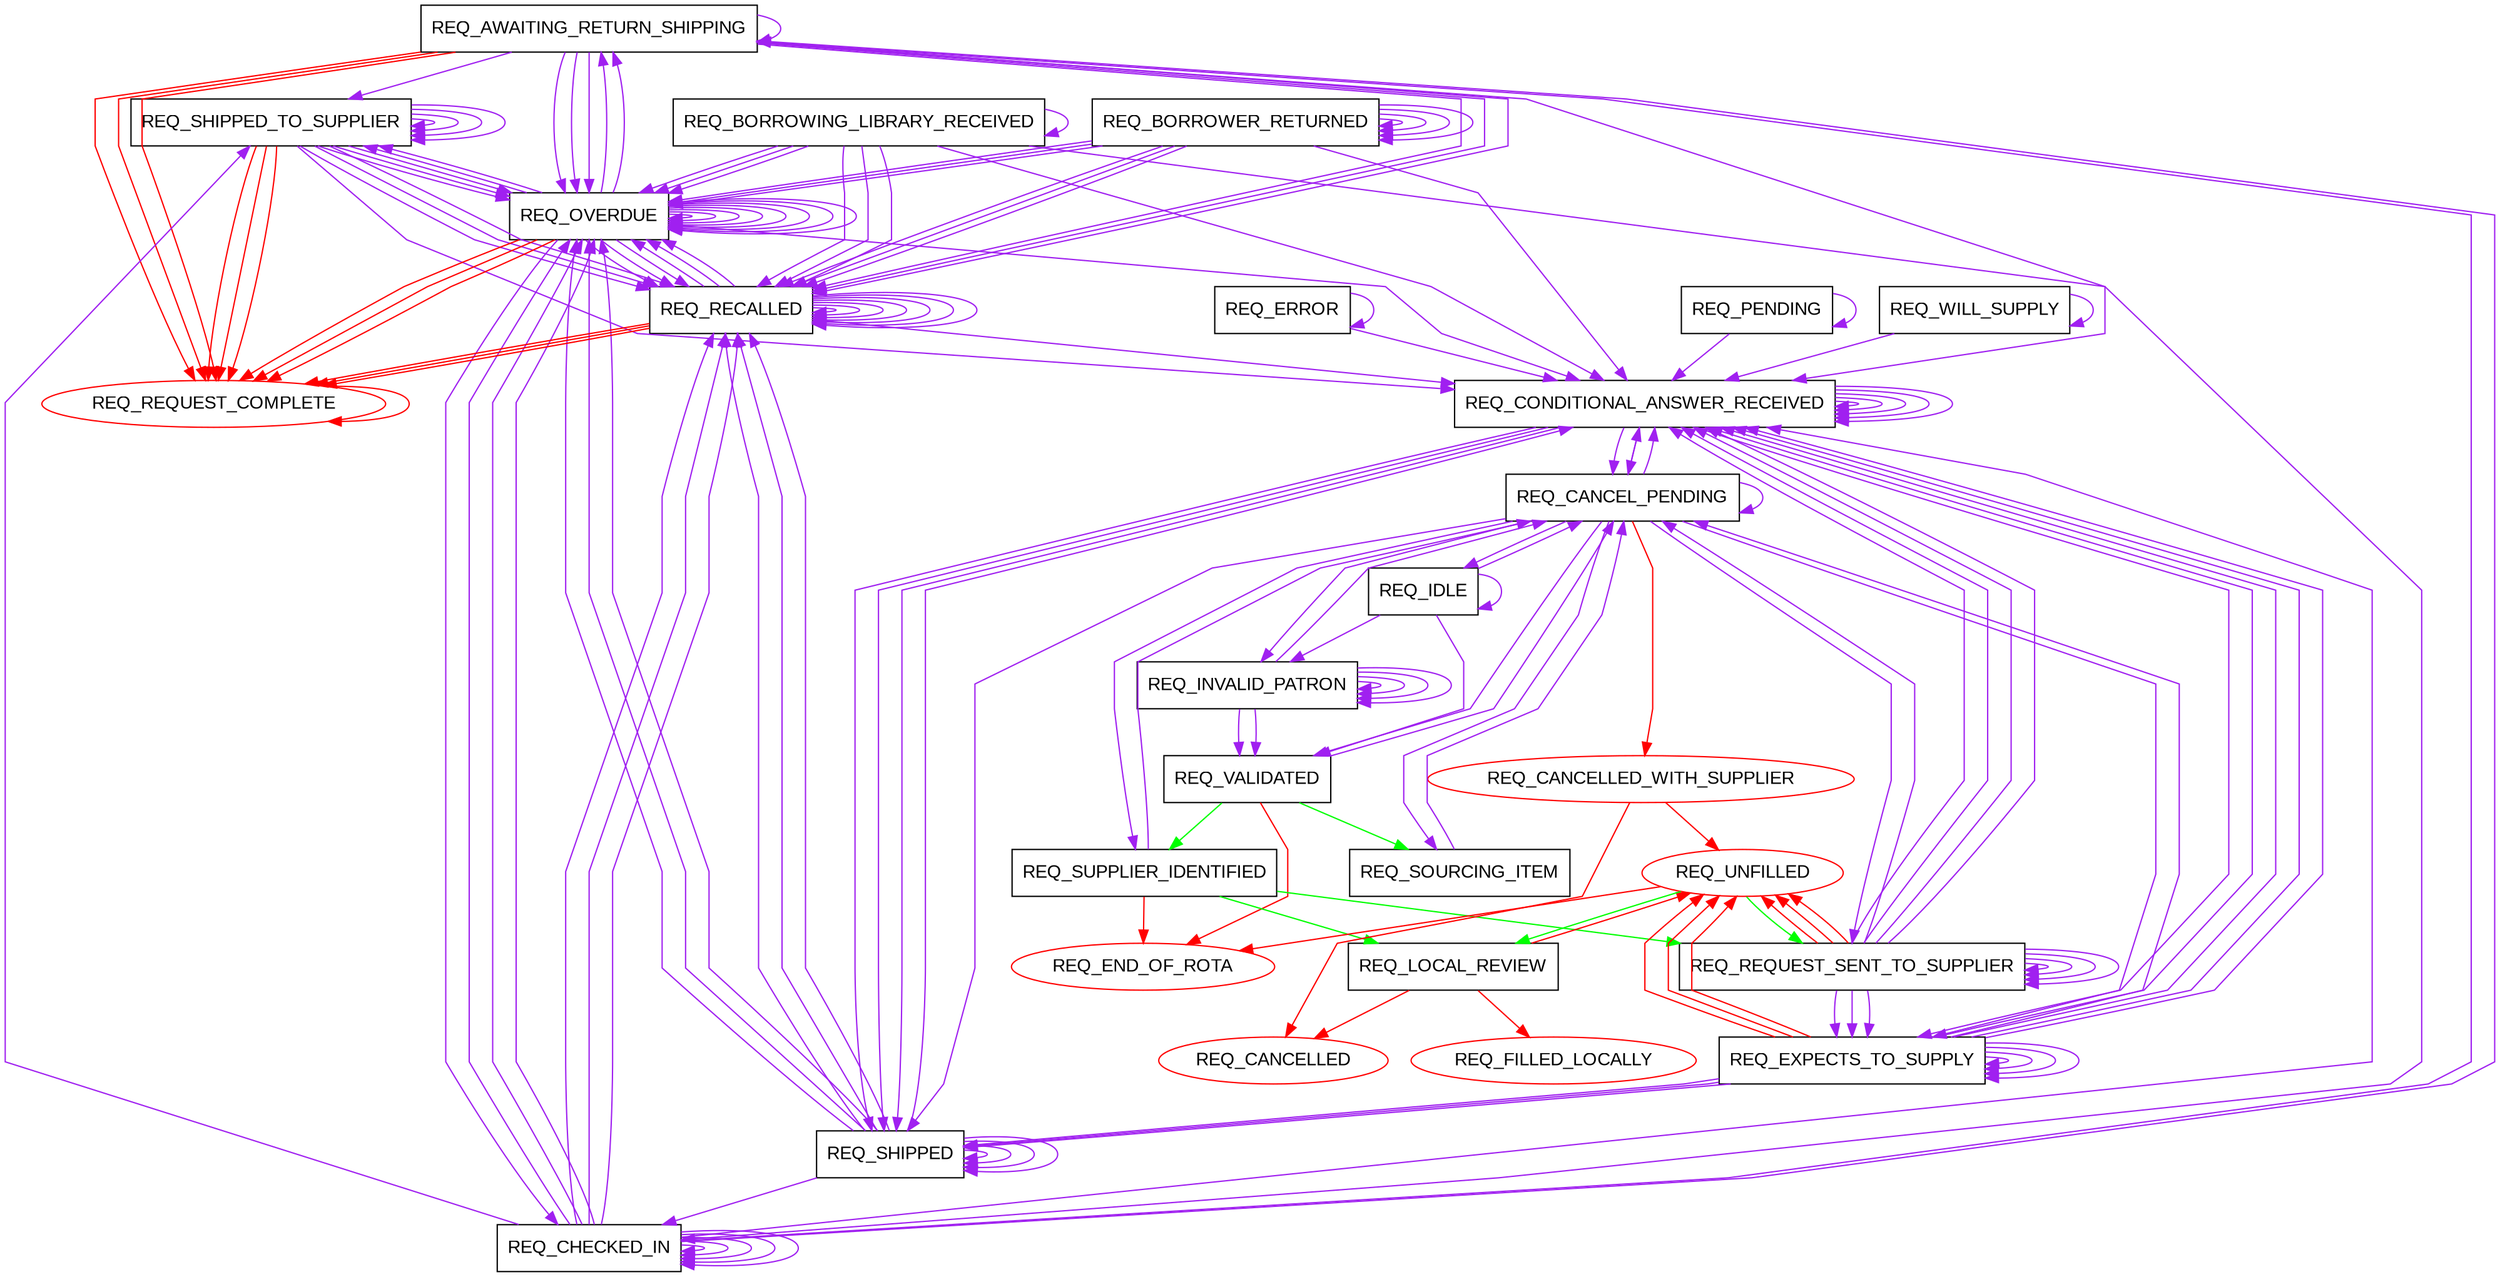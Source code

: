 digraph "State Transitions" {
graph ["rankdir"="TB","splines"="polyline"]
node ["fontname"="arial"]
edge ["class"="link-class"]
"REQ_AWAITING_RETURN_SHIPPING" ["shape"="box","color"="black"]
"REQ_SHIPPED_TO_SUPPLIER" ["shape"="box","color"="black"]
"REQ_OVERDUE" ["shape"="box","color"="black"]
"REQ_CANCEL_PENDING" ["shape"="box","color"="black"]
"REQ_CONDITIONAL_ANSWER_RECEIVED" ["shape"="box","color"="black"]
"REQ_REQUEST_SENT_TO_SUPPLIER" ["shape"="box","color"="black"]
"REQ_IDLE" ["shape"="box","color"="black"]
"REQ_INVALID_PATRON" ["shape"="box","color"="black"]
"REQ_VALIDATED" ["shape"="box","color"="black"]
"REQ_SOURCING_ITEM" ["shape"="box","color"="black"]
"REQ_SUPPLIER_IDENTIFIED" ["shape"="box","color"="black"]
"REQ_EXPECTS_TO_SUPPLY" ["shape"="box","color"="black"]
"REQ_SHIPPED" ["shape"="box","color"="black"]
"REQ_CANCELLED_WITH_SUPPLIER" ["shape"="oval","color"="red"]
"REQ_LOCAL_REVIEW" ["shape"="box","color"="black"]
"REQ_FILLED_LOCALLY" ["shape"="oval","color"="red"]
"REQ_BORROWING_LIBRARY_RECEIVED" ["shape"="box","color"="black"]
"REQ_CHECKED_IN" ["shape"="box","color"="black"]
"REQ_UNFILLED" ["shape"="oval","color"="red"]
"REQ_RECALLED" ["shape"="box","color"="black"]
"REQ_REQUEST_COMPLETE" ["shape"="oval","color"="red"]
"REQ_BORROWER_RETURNED" ["shape"="box","color"="black"]
"REQ_PENDING" ["shape"="box","color"="black"]
"REQ_WILL_SUPPLY" ["shape"="box","color"="black"]
"REQ_ERROR" ["shape"="box","color"="black"]
"REQ_CANCELLED" ["shape"="oval","color"="red"]
"REQ_END_OF_ROTA" ["shape"="oval","color"="red"]
"REQ_AWAITING_RETURN_SHIPPING" -> "REQ_REQUEST_COMPLETE" ["color"="red","decorate"="true","weight"="5","label"="","tooltip"="ISO18626StatusRequestResponse-LoanCompleted"]
"REQ_AWAITING_RETURN_SHIPPING" -> "REQ_RECALLED" ["color"="purple","decorate"="true","weight"="5","label"="","tooltip"="ISO18626StatusRequestResponse-Recalled"]
"REQ_AWAITING_RETURN_SHIPPING" -> "REQ_OVERDUE" ["color"="purple","decorate"="true","weight"="5","label"="","tooltip"="ISO18626StatusRequestResponse-Overdue"]
"REQ_AWAITING_RETURN_SHIPPING" -> "REQ_CONDITIONAL_ANSWER_RECEIVED" ["color"="purple","decorate"="true","weight"="5","label"="","tooltip"="ISO18626Notification-Conditional"]
"REQ_AWAITING_RETURN_SHIPPING" -> "REQ_AWAITING_RETURN_SHIPPING" ["color"="purple","decorate"="true","weight"="5","label"="","tooltip"="ISO18626Notification"]
"REQ_AWAITING_RETURN_SHIPPING" -> "REQ_REQUEST_COMPLETE" ["color"="red","decorate"="true","weight"="5","label"="","tooltip"="ISO18626RequestResponse-LoanCompleted"]
"REQ_AWAITING_RETURN_SHIPPING" -> "REQ_RECALLED" ["color"="purple","decorate"="true","weight"="5","label"="","tooltip"="ISO18626RequestResponse-Recalled"]
"REQ_AWAITING_RETURN_SHIPPING" -> "REQ_OVERDUE" ["color"="purple","decorate"="true","weight"="5","label"="","tooltip"="ISO18626RequestResponse-Overdue"]
"REQ_AWAITING_RETURN_SHIPPING" -> "REQ_REQUEST_COMPLETE" ["color"="red","decorate"="true","weight"="5","label"="","tooltip"="ISO18626StatusChange-LoanCompleted"]
"REQ_AWAITING_RETURN_SHIPPING" -> "REQ_RECALLED" ["color"="purple","decorate"="true","weight"="5","label"="","tooltip"="ISO18626StatusChange-Recalled"]
"REQ_AWAITING_RETURN_SHIPPING" -> "REQ_OVERDUE" ["color"="purple","decorate"="true","weight"="5","label"="","tooltip"="ISO18626StatusChange-Overdue"]
"REQ_AWAITING_RETURN_SHIPPING" -> "REQ_SHIPPED_TO_SUPPLIER" ["color"="purple","decorate"="true","weight"="5","label"="","tooltip"="shippedReturn"]
"REQ_SHIPPED_TO_SUPPLIER" -> "REQ_REQUEST_COMPLETE" ["color"="red","decorate"="true","weight"="5","label"="","tooltip"="ISO18626StatusRequestResponse-LoanCompleted"]
"REQ_SHIPPED_TO_SUPPLIER" -> "REQ_RECALLED" ["color"="purple","decorate"="true","weight"="5","label"="","tooltip"="ISO18626StatusRequestResponse-Recalled"]
"REQ_SHIPPED_TO_SUPPLIER" -> "REQ_OVERDUE" ["color"="purple","decorate"="true","weight"="5","label"="","tooltip"="ISO18626StatusRequestResponse-Overdue"]
"REQ_SHIPPED_TO_SUPPLIER" -> "REQ_SHIPPED_TO_SUPPLIER" ["color"="purple","decorate"="true","weight"="5","label"="","tooltip"="ISO18626StatusRequestResponse"]
"REQ_SHIPPED_TO_SUPPLIER" -> "REQ_CONDITIONAL_ANSWER_RECEIVED" ["color"="purple","decorate"="true","weight"="5","label"="","tooltip"="ISO18626Notification-Conditional"]
"REQ_SHIPPED_TO_SUPPLIER" -> "REQ_SHIPPED_TO_SUPPLIER" ["color"="purple","decorate"="true","weight"="5","label"="","tooltip"="ISO18626Notification"]
"REQ_SHIPPED_TO_SUPPLIER" -> "REQ_REQUEST_COMPLETE" ["color"="red","decorate"="true","weight"="5","label"="","tooltip"="ISO18626RequestResponse-LoanCompleted"]
"REQ_SHIPPED_TO_SUPPLIER" -> "REQ_RECALLED" ["color"="purple","decorate"="true","weight"="5","label"="","tooltip"="ISO18626RequestResponse-Recalled"]
"REQ_SHIPPED_TO_SUPPLIER" -> "REQ_OVERDUE" ["color"="purple","decorate"="true","weight"="5","label"="","tooltip"="ISO18626RequestResponse-Overdue"]
"REQ_SHIPPED_TO_SUPPLIER" -> "REQ_SHIPPED_TO_SUPPLIER" ["color"="purple","decorate"="true","weight"="5","label"="","tooltip"="ISO18626RequestResponse"]
"REQ_SHIPPED_TO_SUPPLIER" -> "REQ_REQUEST_COMPLETE" ["color"="red","decorate"="true","weight"="5","label"="","tooltip"="ISO18626StatusChange-LoanCompleted"]
"REQ_SHIPPED_TO_SUPPLIER" -> "REQ_RECALLED" ["color"="purple","decorate"="true","weight"="5","label"="","tooltip"="ISO18626StatusChange-Recalled"]
"REQ_SHIPPED_TO_SUPPLIER" -> "REQ_OVERDUE" ["color"="purple","decorate"="true","weight"="5","label"="","tooltip"="ISO18626StatusChange-Overdue"]
"REQ_SHIPPED_TO_SUPPLIER" -> "REQ_SHIPPED_TO_SUPPLIER" ["color"="purple","decorate"="true","weight"="5","label"="","tooltip"="ISO18626StatusChange"]
"REQ_OVERDUE" -> "REQ_REQUEST_COMPLETE" ["color"="red","decorate"="true","weight"="5","label"="","tooltip"="ISO18626StatusRequestResponse-LoanCompleted"]
"REQ_OVERDUE" -> "REQ_RECALLED" ["color"="purple","decorate"="true","weight"="5","label"="","tooltip"="ISO18626StatusRequestResponse-Recalled"]
"REQ_OVERDUE" -> "REQ_OVERDUE" ["color"="purple","decorate"="true","weight"="5","label"="","tooltip"="ISO18626StatusRequestResponse-Overdue"]
"REQ_OVERDUE" -> "REQ_OVERDUE" ["color"="purple","decorate"="true","weight"="5","label"="","tooltip"="ISO18626StatusRequestResponse"]
"REQ_OVERDUE" -> "REQ_CONDITIONAL_ANSWER_RECEIVED" ["color"="purple","decorate"="true","weight"="5","label"="","tooltip"="ISO18626Notification-Conditional"]
"REQ_OVERDUE" -> "REQ_OVERDUE" ["color"="purple","decorate"="true","weight"="5","label"="","tooltip"="ISO18626Notification"]
"REQ_OVERDUE" -> "REQ_AWAITING_RETURN_SHIPPING" ["color"="purple","decorate"="true","weight"="5","label"="","tooltip"="patronReturnedItem"]
"REQ_OVERDUE" -> "REQ_AWAITING_RETURN_SHIPPING" ["color"="purple","decorate"="true","weight"="5","label"="","tooltip"="patronReturnedItemAndShippedReturn-shipItem"]
"REQ_OVERDUE" -> "REQ_SHIPPED_TO_SUPPLIER" ["color"="purple","decorate"="true","weight"="5","label"="","tooltip"="patronReturnedItemAndShippedReturn"]
"REQ_OVERDUE" -> "REQ_OVERDUE" ["color"="purple","decorate"="true","weight"="5","label"="","tooltip"="patronReturnedItemAndShippedReturn"]
"REQ_OVERDUE" -> "REQ_REQUEST_COMPLETE" ["color"="red","decorate"="true","weight"="5","label"="","tooltip"="ISO18626RequestResponse-LoanCompleted"]
"REQ_OVERDUE" -> "REQ_RECALLED" ["color"="purple","decorate"="true","weight"="5","label"="","tooltip"="ISO18626RequestResponse-Recalled"]
"REQ_OVERDUE" -> "REQ_OVERDUE" ["color"="purple","decorate"="true","weight"="5","label"="","tooltip"="ISO18626RequestResponse-Overdue"]
"REQ_OVERDUE" -> "REQ_OVERDUE" ["color"="purple","decorate"="true","weight"="5","label"="","tooltip"="ISO18626RequestResponse"]
"REQ_OVERDUE" -> "REQ_REQUEST_COMPLETE" ["color"="red","decorate"="true","weight"="5","label"="","tooltip"="ISO18626StatusChange-LoanCompleted"]
"REQ_OVERDUE" -> "REQ_RECALLED" ["color"="purple","decorate"="true","weight"="5","label"="","tooltip"="ISO18626StatusChange-Recalled"]
"REQ_OVERDUE" -> "REQ_OVERDUE" ["color"="purple","decorate"="true","weight"="5","label"="","tooltip"="ISO18626StatusChange-Overdue"]
"REQ_OVERDUE" -> "REQ_OVERDUE" ["color"="purple","decorate"="true","weight"="5","label"="","tooltip"="ISO18626StatusChange"]
"REQ_OVERDUE" -> "REQ_CHECKED_IN" ["color"="purple","decorate"="true","weight"="5","label"="","tooltip"="requesterReceived"]
"REQ_OVERDUE" -> "REQ_SHIPPED_TO_SUPPLIER" ["color"="purple","decorate"="true","weight"="5","label"="","tooltip"="shippedReturn"]
"REQ_CANCEL_PENDING" -> "REQ_CONDITIONAL_ANSWER_RECEIVED" ["color"="purple","decorate"="true","weight"="5","label"="","tooltip"="ISO18626Notification-Conditional"]
"REQ_CANCEL_PENDING" -> "REQ_CANCEL_PENDING" ["color"="purple","decorate"="true","weight"="5","label"="","tooltip"="ISO18626Notification"]
"REQ_CANCEL_PENDING" -> "REQ_CANCELLED_WITH_SUPPLIER" ["color"="red","decorate"="true","weight"="5","label"="","tooltip"="ISO18626CancelResponse-Cancelled"]
"REQ_CANCEL_PENDING" -> "REQ_SHIPPED" ["color"="purple","decorate"="true","weight"="5","label"="","tooltip"="ISO18626CancelResponse-Loaned"]
"REQ_CANCEL_PENDING" -> "REQ_EXPECTS_TO_SUPPLY" ["color"="purple","decorate"="true","weight"="5","label"="","tooltip"="ISO18626CancelResponse-no-saved"]
"REQ_CANCEL_PENDING" -> "REQ_SUPPLIER_IDENTIFIED" ["color"="purple","decorate"="true","weight"="5","label"="","tooltip"="ISO18626CancelResponse-no-saved"]
"REQ_CANCEL_PENDING" -> "REQ_SOURCING_ITEM" ["color"="purple","decorate"="true","weight"="5","label"="","tooltip"="ISO18626CancelResponse-no-saved"]
"REQ_CANCEL_PENDING" -> "REQ_VALIDATED" ["color"="purple","decorate"="true","weight"="5","label"="","tooltip"="ISO18626CancelResponse-no-saved"]
"REQ_CANCEL_PENDING" -> "REQ_INVALID_PATRON" ["color"="purple","decorate"="true","weight"="5","label"="","tooltip"="ISO18626CancelResponse-no-saved"]
"REQ_CANCEL_PENDING" -> "REQ_IDLE" ["color"="purple","decorate"="true","weight"="5","label"="","tooltip"="ISO18626CancelResponse-no-saved"]
"REQ_CANCEL_PENDING" -> "REQ_REQUEST_SENT_TO_SUPPLIER" ["color"="purple","decorate"="true","weight"="5","label"="","tooltip"="ISO18626CancelResponse-no-saved"]
"REQ_CANCEL_PENDING" -> "REQ_CONDITIONAL_ANSWER_RECEIVED" ["color"="purple","decorate"="true","weight"="5","label"="","tooltip"="ISO18626CancelResponse-no-saved"]
"REQ_CONDITIONAL_ANSWER_RECEIVED" -> "REQ_SHIPPED" ["color"="purple","decorate"="true","weight"="5","label"="","tooltip"="ISO18626StatusRequestResponse-Loaned"]
"REQ_CONDITIONAL_ANSWER_RECEIVED" -> "REQ_CONDITIONAL_ANSWER_RECEIVED" ["color"="purple","decorate"="true","weight"="5","label"="","tooltip"="ISO18626StatusRequestResponse"]
"REQ_CONDITIONAL_ANSWER_RECEIVED" -> "REQ_CONDITIONAL_ANSWER_RECEIVED" ["color"="purple","decorate"="true","weight"="5","label"="","tooltip"="ISO18626Notification-Conditional"]
"REQ_CONDITIONAL_ANSWER_RECEIVED" -> "REQ_CONDITIONAL_ANSWER_RECEIVED" ["color"="purple","decorate"="true","weight"="5","label"="","tooltip"="ISO18626Notification"]
"REQ_CONDITIONAL_ANSWER_RECEIVED" -> "REQ_CANCEL_PENDING" ["color"="purple","decorate"="true","weight"="5","label"="","tooltip"="requesterRejectConditions"]
"REQ_CONDITIONAL_ANSWER_RECEIVED" -> "REQ_EXPECTS_TO_SUPPLY" ["color"="purple","decorate"="true","weight"="5","label"="","tooltip"="requesterAgreeConditions"]
"REQ_CONDITIONAL_ANSWER_RECEIVED" -> "REQ_SHIPPED" ["color"="purple","decorate"="true","weight"="5","label"="","tooltip"="ISO18626RequestResponse-Loaned"]
"REQ_CONDITIONAL_ANSWER_RECEIVED" -> "REQ_CONDITIONAL_ANSWER_RECEIVED" ["color"="purple","decorate"="true","weight"="5","label"="","tooltip"="ISO18626RequestResponse"]
"REQ_CONDITIONAL_ANSWER_RECEIVED" -> "REQ_SHIPPED" ["color"="purple","decorate"="true","weight"="5","label"="","tooltip"="ISO18626StatusChange-Loaned"]
"REQ_CONDITIONAL_ANSWER_RECEIVED" -> "REQ_CONDITIONAL_ANSWER_RECEIVED" ["color"="purple","decorate"="true","weight"="5","label"="","tooltip"="ISO18626StatusChange"]
"REQ_CONDITIONAL_ANSWER_RECEIVED" -> "REQ_CANCEL_PENDING" ["color"="purple","decorate"="true","weight"="5","label"="","tooltip"="requesterCancel"]
"REQ_REQUEST_SENT_TO_SUPPLIER" -> "REQ_UNFILLED" ["color"="red","decorate"="true","weight"="5","label"="","tooltip"="ISO18626StatusRequestResponse-Unfilled"]
"REQ_REQUEST_SENT_TO_SUPPLIER" -> "REQ_CONDITIONAL_ANSWER_RECEIVED" ["color"="purple","decorate"="true","weight"="5","label"="","tooltip"="ISO18626StatusRequestResponse-Conditional"]
"REQ_REQUEST_SENT_TO_SUPPLIER" -> "REQ_EXPECTS_TO_SUPPLY" ["color"="purple","decorate"="true","weight"="5","label"="","tooltip"="ISO18626StatusRequestResponse-ExpectToSupply"]
"REQ_REQUEST_SENT_TO_SUPPLIER" -> "REQ_REQUEST_SENT_TO_SUPPLIER" ["color"="purple","decorate"="true","weight"="5","label"="","tooltip"="ISO18626StatusRequestResponse"]
"REQ_REQUEST_SENT_TO_SUPPLIER" -> "REQ_CONDITIONAL_ANSWER_RECEIVED" ["color"="purple","decorate"="true","weight"="5","label"="","tooltip"="ISO18626Notification-Conditional"]
"REQ_REQUEST_SENT_TO_SUPPLIER" -> "REQ_REQUEST_SENT_TO_SUPPLIER" ["color"="purple","decorate"="true","weight"="5","label"="","tooltip"="ISO18626Notification"]
"REQ_REQUEST_SENT_TO_SUPPLIER" -> "REQ_UNFILLED" ["color"="red","decorate"="true","weight"="5","label"="","tooltip"="ISO18626RequestResponse-Unfilled"]
"REQ_REQUEST_SENT_TO_SUPPLIER" -> "REQ_CONDITIONAL_ANSWER_RECEIVED" ["color"="purple","decorate"="true","weight"="5","label"="","tooltip"="ISO18626RequestResponse-Conditional"]
"REQ_REQUEST_SENT_TO_SUPPLIER" -> "REQ_EXPECTS_TO_SUPPLY" ["color"="purple","decorate"="true","weight"="5","label"="","tooltip"="ISO18626RequestResponse-ExpectToSupply"]
"REQ_REQUEST_SENT_TO_SUPPLIER" -> "REQ_REQUEST_SENT_TO_SUPPLIER" ["color"="purple","decorate"="true","weight"="5","label"="","tooltip"="ISO18626RequestResponse"]
"REQ_REQUEST_SENT_TO_SUPPLIER" -> "REQ_UNFILLED" ["color"="red","decorate"="true","weight"="5","label"="","tooltip"="ISO18626StatusChange-Unfilled"]
"REQ_REQUEST_SENT_TO_SUPPLIER" -> "REQ_CONDITIONAL_ANSWER_RECEIVED" ["color"="purple","decorate"="true","weight"="5","label"="","tooltip"="ISO18626StatusChange-Conditional"]
"REQ_REQUEST_SENT_TO_SUPPLIER" -> "REQ_EXPECTS_TO_SUPPLY" ["color"="purple","decorate"="true","weight"="5","label"="","tooltip"="ISO18626StatusChange-ExpectToSupply"]
"REQ_REQUEST_SENT_TO_SUPPLIER" -> "REQ_REQUEST_SENT_TO_SUPPLIER" ["color"="purple","decorate"="true","weight"="5","label"="","tooltip"="ISO18626StatusChange"]
"REQ_REQUEST_SENT_TO_SUPPLIER" -> "REQ_CANCEL_PENDING" ["color"="purple","decorate"="true","weight"="5","label"="","tooltip"="requesterCancel"]
"REQ_IDLE" -> "REQ_CANCEL_PENDING" ["color"="purple","decorate"="true","weight"="5","label"="","tooltip"="requesterCancel"]
"REQ_IDLE" -> "REQ_IDLE" ["color"="purple","decorate"="true","weight"="5","label"="","tooltip"="borrowerCheck-hostLMSCallFailed"]
"REQ_IDLE" -> "REQ_VALIDATED" ["color"="purple","decorate"="true","weight"="5","label"="","tooltip"="borrowerCheck"]
"REQ_IDLE" -> "REQ_INVALID_PATRON" ["color"="purple","decorate"="true","weight"="5","label"="","tooltip"="borrowerCheck-invalidPatron"]
"REQ_INVALID_PATRON" -> "REQ_CANCEL_PENDING" ["color"="purple","decorate"="true","weight"="5","label"="","tooltip"="requesterCancel"]
"REQ_INVALID_PATRON" -> "REQ_INVALID_PATRON" ["color"="purple","decorate"="true","weight"="5","label"="","tooltip"="borrowerCheckOverride-hostLMSCallFailed"]
"REQ_INVALID_PATRON" -> "REQ_VALIDATED" ["color"="purple","decorate"="true","weight"="5","label"="","tooltip"="borrowerCheckOverride"]
"REQ_INVALID_PATRON" -> "REQ_INVALID_PATRON" ["color"="purple","decorate"="true","weight"="5","label"="","tooltip"="borrowerCheckOverride-invalidPatron"]
"REQ_INVALID_PATRON" -> "REQ_INVALID_PATRON" ["color"="purple","decorate"="true","weight"="5","label"="","tooltip"="borrowerCheck-hostLMSCallFailed"]
"REQ_INVALID_PATRON" -> "REQ_VALIDATED" ["color"="purple","decorate"="true","weight"="5","label"="","tooltip"="borrowerCheck"]
"REQ_INVALID_PATRON" -> "REQ_INVALID_PATRON" ["color"="purple","decorate"="true","weight"="5","label"="","tooltip"="borrowerCheck-invalidPatron"]
"REQ_VALIDATED" -> "REQ_SOURCING_ITEM" ["color"="green","decorate"="true","weight"="5","label"="","tooltip"="STATUS_REQ_VALIDATED_ind-sourcing"]
"REQ_VALIDATED" -> "REQ_SUPPLIER_IDENTIFIED" ["color"="green","decorate"="true","weight"="5","label"="","tooltip"="STATUS_REQ_VALIDATED_ind"]
"REQ_VALIDATED" -> "REQ_END_OF_ROTA" ["color"="red","decorate"="true","weight"="5","label"="","tooltip"="STATUS_REQ_VALIDATED_ind-endOfRota"]
"REQ_VALIDATED" -> "REQ_CANCEL_PENDING" ["color"="purple","decorate"="true","weight"="5","label"="","tooltip"="requesterCancel"]
"REQ_SOURCING_ITEM" -> "REQ_CANCEL_PENDING" ["color"="purple","decorate"="true","weight"="5","label"="","tooltip"="requesterCancel"]
"REQ_SUPPLIER_IDENTIFIED" -> "REQ_LOCAL_REVIEW" ["color"="green","decorate"="true","weight"="5","label"="","tooltip"="STATUS_REQ_SUPPLIER_IDENTIFIED_ind-localReview"]
"REQ_SUPPLIER_IDENTIFIED" -> "REQ_REQUEST_SENT_TO_SUPPLIER" ["color"="green","decorate"="true","weight"="5","label"="","tooltip"="STATUS_REQ_SUPPLIER_IDENTIFIED_ind"]
"REQ_SUPPLIER_IDENTIFIED" -> "REQ_END_OF_ROTA" ["color"="red","decorate"="true","weight"="5","label"="","tooltip"="STATUS_REQ_SUPPLIER_IDENTIFIED_ind-endOfRota"]
"REQ_SUPPLIER_IDENTIFIED" -> "REQ_CANCEL_PENDING" ["color"="purple","decorate"="true","weight"="5","label"="","tooltip"="requesterCancel"]
"REQ_EXPECTS_TO_SUPPLY" -> "REQ_UNFILLED" ["color"="red","decorate"="true","weight"="5","label"="","tooltip"="ISO18626StatusRequestResponse-Unfilled"]
"REQ_EXPECTS_TO_SUPPLY" -> "REQ_SHIPPED" ["color"="purple","decorate"="true","weight"="5","label"="","tooltip"="ISO18626StatusRequestResponse-Loaned"]
"REQ_EXPECTS_TO_SUPPLY" -> "REQ_CONDITIONAL_ANSWER_RECEIVED" ["color"="purple","decorate"="true","weight"="5","label"="","tooltip"="ISO18626StatusRequestResponse-Conditional"]
"REQ_EXPECTS_TO_SUPPLY" -> "REQ_EXPECTS_TO_SUPPLY" ["color"="purple","decorate"="true","weight"="5","label"="","tooltip"="ISO18626StatusRequestResponse"]
"REQ_EXPECTS_TO_SUPPLY" -> "REQ_CONDITIONAL_ANSWER_RECEIVED" ["color"="purple","decorate"="true","weight"="5","label"="","tooltip"="ISO18626Notification-Conditional"]
"REQ_EXPECTS_TO_SUPPLY" -> "REQ_EXPECTS_TO_SUPPLY" ["color"="purple","decorate"="true","weight"="5","label"="","tooltip"="ISO18626Notification"]
"REQ_EXPECTS_TO_SUPPLY" -> "REQ_UNFILLED" ["color"="red","decorate"="true","weight"="5","label"="","tooltip"="ISO18626RequestResponse-Unfilled"]
"REQ_EXPECTS_TO_SUPPLY" -> "REQ_SHIPPED" ["color"="purple","decorate"="true","weight"="5","label"="","tooltip"="ISO18626RequestResponse-Loaned"]
"REQ_EXPECTS_TO_SUPPLY" -> "REQ_CONDITIONAL_ANSWER_RECEIVED" ["color"="purple","decorate"="true","weight"="5","label"="","tooltip"="ISO18626RequestResponse-Conditional"]
"REQ_EXPECTS_TO_SUPPLY" -> "REQ_EXPECTS_TO_SUPPLY" ["color"="purple","decorate"="true","weight"="5","label"="","tooltip"="ISO18626RequestResponse"]
"REQ_EXPECTS_TO_SUPPLY" -> "REQ_UNFILLED" ["color"="red","decorate"="true","weight"="5","label"="","tooltip"="ISO18626StatusChange-Unfilled"]
"REQ_EXPECTS_TO_SUPPLY" -> "REQ_SHIPPED" ["color"="purple","decorate"="true","weight"="5","label"="","tooltip"="ISO18626StatusChange-Loaned"]
"REQ_EXPECTS_TO_SUPPLY" -> "REQ_CONDITIONAL_ANSWER_RECEIVED" ["color"="purple","decorate"="true","weight"="5","label"="","tooltip"="ISO18626StatusChange-Conditional"]
"REQ_EXPECTS_TO_SUPPLY" -> "REQ_EXPECTS_TO_SUPPLY" ["color"="purple","decorate"="true","weight"="5","label"="","tooltip"="ISO18626StatusChange"]
"REQ_EXPECTS_TO_SUPPLY" -> "REQ_CANCEL_PENDING" ["color"="purple","decorate"="true","weight"="5","label"="","tooltip"="requesterCancel"]
"REQ_SHIPPED" -> "REQ_RECALLED" ["color"="purple","decorate"="true","weight"="5","label"="","tooltip"="ISO18626StatusRequestResponse-Recalled"]
"REQ_SHIPPED" -> "REQ_OVERDUE" ["color"="purple","decorate"="true","weight"="5","label"="","tooltip"="ISO18626StatusRequestResponse-Overdue"]
"REQ_SHIPPED" -> "REQ_SHIPPED" ["color"="purple","decorate"="true","weight"="5","label"="","tooltip"="ISO18626StatusRequestResponse"]
"REQ_SHIPPED" -> "REQ_CONDITIONAL_ANSWER_RECEIVED" ["color"="purple","decorate"="true","weight"="5","label"="","tooltip"="ISO18626Notification-Conditional"]
"REQ_SHIPPED" -> "REQ_SHIPPED" ["color"="purple","decorate"="true","weight"="5","label"="","tooltip"="ISO18626Notification"]
"REQ_SHIPPED" -> "REQ_RECALLED" ["color"="purple","decorate"="true","weight"="5","label"="","tooltip"="ISO18626RequestResponse-Recalled"]
"REQ_SHIPPED" -> "REQ_OVERDUE" ["color"="purple","decorate"="true","weight"="5","label"="","tooltip"="ISO18626RequestResponse-Overdue"]
"REQ_SHIPPED" -> "REQ_SHIPPED" ["color"="purple","decorate"="true","weight"="5","label"="","tooltip"="ISO18626RequestResponse"]
"REQ_SHIPPED" -> "REQ_RECALLED" ["color"="purple","decorate"="true","weight"="5","label"="","tooltip"="ISO18626StatusChange-Recalled"]
"REQ_SHIPPED" -> "REQ_OVERDUE" ["color"="purple","decorate"="true","weight"="5","label"="","tooltip"="ISO18626StatusChange-Overdue"]
"REQ_SHIPPED" -> "REQ_SHIPPED" ["color"="purple","decorate"="true","weight"="5","label"="","tooltip"="ISO18626StatusChange"]
"REQ_SHIPPED" -> "REQ_CHECKED_IN" ["color"="purple","decorate"="true","weight"="5","label"="","tooltip"="requesterReceived"]
"REQ_CANCELLED_WITH_SUPPLIER" -> "REQ_UNFILLED" ["color"="red","decorate"="true","weight"="5","label"="","tooltip"="STATUS_REQ_CANCELLED_WITH_SUPPLIER_ind-continue"]
"REQ_CANCELLED_WITH_SUPPLIER" -> "REQ_CANCELLED" ["color"="red","decorate"="true","weight"="5","label"="","tooltip"="STATUS_REQ_CANCELLED_WITH_SUPPLIER_ind"]
"REQ_LOCAL_REVIEW" -> "REQ_CANCELLED" ["color"="red","decorate"="true","weight"="5","label"="","tooltip"="cancelLocal"]
"REQ_LOCAL_REVIEW" -> "REQ_UNFILLED" ["color"="red","decorate"="true","weight"="5","label"="","tooltip"="localSupplierCannotSupply"]
"REQ_LOCAL_REVIEW" -> "REQ_FILLED_LOCALLY" ["color"="red","decorate"="true","weight"="5","label"="","tooltip"="fillLocally"]
"REQ_BORROWING_LIBRARY_RECEIVED" -> "REQ_RECALLED" ["color"="purple","decorate"="true","weight"="5","label"="","tooltip"="ISO18626StatusRequestResponse-Recalled"]
"REQ_BORROWING_LIBRARY_RECEIVED" -> "REQ_OVERDUE" ["color"="purple","decorate"="true","weight"="5","label"="","tooltip"="ISO18626StatusRequestResponse-Overdue"]
"REQ_BORROWING_LIBRARY_RECEIVED" -> "REQ_CONDITIONAL_ANSWER_RECEIVED" ["color"="purple","decorate"="true","weight"="5","label"="","tooltip"="ISO18626Notification-Conditional"]
"REQ_BORROWING_LIBRARY_RECEIVED" -> "REQ_BORROWING_LIBRARY_RECEIVED" ["color"="purple","decorate"="true","weight"="5","label"="","tooltip"="ISO18626Notification"]
"REQ_BORROWING_LIBRARY_RECEIVED" -> "REQ_RECALLED" ["color"="purple","decorate"="true","weight"="5","label"="","tooltip"="ISO18626RequestResponse-Recalled"]
"REQ_BORROWING_LIBRARY_RECEIVED" -> "REQ_OVERDUE" ["color"="purple","decorate"="true","weight"="5","label"="","tooltip"="ISO18626RequestResponse-Overdue"]
"REQ_BORROWING_LIBRARY_RECEIVED" -> "REQ_RECALLED" ["color"="purple","decorate"="true","weight"="5","label"="","tooltip"="ISO18626StatusChange-Recalled"]
"REQ_BORROWING_LIBRARY_RECEIVED" -> "REQ_OVERDUE" ["color"="purple","decorate"="true","weight"="5","label"="","tooltip"="ISO18626StatusChange-Overdue"]
"REQ_BORROWING_LIBRARY_RECEIVED" -> "REQ_CHECKED_IN" ["color"="purple","decorate"="true","weight"="5","label"="","tooltip"="requesterManualCheckIn"]
"REQ_CHECKED_IN" -> "REQ_RECALLED" ["color"="purple","decorate"="true","weight"="5","label"="","tooltip"="ISO18626StatusRequestResponse-Recalled"]
"REQ_CHECKED_IN" -> "REQ_OVERDUE" ["color"="purple","decorate"="true","weight"="5","label"="","tooltip"="ISO18626StatusRequestResponse-Overdue"]
"REQ_CHECKED_IN" -> "REQ_CHECKED_IN" ["color"="purple","decorate"="true","weight"="5","label"="","tooltip"="ISO18626StatusRequestResponse"]
"REQ_CHECKED_IN" -> "REQ_CONDITIONAL_ANSWER_RECEIVED" ["color"="purple","decorate"="true","weight"="5","label"="","tooltip"="ISO18626Notification-Conditional"]
"REQ_CHECKED_IN" -> "REQ_CHECKED_IN" ["color"="purple","decorate"="true","weight"="5","label"="","tooltip"="ISO18626Notification"]
"REQ_CHECKED_IN" -> "REQ_AWAITING_RETURN_SHIPPING" ["color"="purple","decorate"="true","weight"="5","label"="","tooltip"="patronReturnedItem"]
"REQ_CHECKED_IN" -> "REQ_AWAITING_RETURN_SHIPPING" ["color"="purple","decorate"="true","weight"="5","label"="","tooltip"="patronReturnedItemAndShippedReturn-shipItem"]
"REQ_CHECKED_IN" -> "REQ_SHIPPED_TO_SUPPLIER" ["color"="purple","decorate"="true","weight"="5","label"="","tooltip"="patronReturnedItemAndShippedReturn"]
"REQ_CHECKED_IN" -> "REQ_CHECKED_IN" ["color"="purple","decorate"="true","weight"="5","label"="","tooltip"="patronReturnedItemAndShippedReturn"]
"REQ_CHECKED_IN" -> "REQ_RECALLED" ["color"="purple","decorate"="true","weight"="5","label"="","tooltip"="ISO18626RequestResponse-Recalled"]
"REQ_CHECKED_IN" -> "REQ_OVERDUE" ["color"="purple","decorate"="true","weight"="5","label"="","tooltip"="ISO18626RequestResponse-Overdue"]
"REQ_CHECKED_IN" -> "REQ_CHECKED_IN" ["color"="purple","decorate"="true","weight"="5","label"="","tooltip"="ISO18626RequestResponse"]
"REQ_CHECKED_IN" -> "REQ_RECALLED" ["color"="purple","decorate"="true","weight"="5","label"="","tooltip"="ISO18626StatusChange-Recalled"]
"REQ_CHECKED_IN" -> "REQ_OVERDUE" ["color"="purple","decorate"="true","weight"="5","label"="","tooltip"="ISO18626StatusChange-Overdue"]
"REQ_CHECKED_IN" -> "REQ_CHECKED_IN" ["color"="purple","decorate"="true","weight"="5","label"="","tooltip"="ISO18626StatusChange"]
"REQ_UNFILLED" -> "REQ_LOCAL_REVIEW" ["color"="green","decorate"="true","weight"="5","label"="","tooltip"="STATUS_REQ_UNFILLED_ind-localReview"]
"REQ_UNFILLED" -> "REQ_REQUEST_SENT_TO_SUPPLIER" ["color"="green","decorate"="true","weight"="5","label"="","tooltip"="STATUS_REQ_UNFILLED_ind"]
"REQ_UNFILLED" -> "REQ_END_OF_ROTA" ["color"="red","decorate"="true","weight"="5","label"="","tooltip"="STATUS_REQ_UNFILLED_ind-endOfRota"]
"REQ_RECALLED" -> "REQ_REQUEST_COMPLETE" ["color"="red","decorate"="true","weight"="5","label"="","tooltip"="ISO18626StatusRequestResponse-LoanCompleted"]
"REQ_RECALLED" -> "REQ_RECALLED" ["color"="purple","decorate"="true","weight"="5","label"="","tooltip"="ISO18626StatusRequestResponse-Recalled"]
"REQ_RECALLED" -> "REQ_OVERDUE" ["color"="purple","decorate"="true","weight"="5","label"="","tooltip"="ISO18626StatusRequestResponse-Overdue"]
"REQ_RECALLED" -> "REQ_RECALLED" ["color"="purple","decorate"="true","weight"="5","label"="","tooltip"="ISO18626StatusRequestResponse"]
"REQ_RECALLED" -> "REQ_CONDITIONAL_ANSWER_RECEIVED" ["color"="purple","decorate"="true","weight"="5","label"="","tooltip"="ISO18626Notification-Conditional"]
"REQ_RECALLED" -> "REQ_RECALLED" ["color"="purple","decorate"="true","weight"="5","label"="","tooltip"="ISO18626Notification"]
"REQ_RECALLED" -> "REQ_REQUEST_COMPLETE" ["color"="red","decorate"="true","weight"="5","label"="","tooltip"="ISO18626RequestResponse-LoanCompleted"]
"REQ_RECALLED" -> "REQ_RECALLED" ["color"="purple","decorate"="true","weight"="5","label"="","tooltip"="ISO18626RequestResponse-Recalled"]
"REQ_RECALLED" -> "REQ_OVERDUE" ["color"="purple","decorate"="true","weight"="5","label"="","tooltip"="ISO18626RequestResponse-Overdue"]
"REQ_RECALLED" -> "REQ_RECALLED" ["color"="purple","decorate"="true","weight"="5","label"="","tooltip"="ISO18626RequestResponse"]
"REQ_RECALLED" -> "REQ_REQUEST_COMPLETE" ["color"="red","decorate"="true","weight"="5","label"="","tooltip"="ISO18626StatusChange-LoanCompleted"]
"REQ_RECALLED" -> "REQ_RECALLED" ["color"="purple","decorate"="true","weight"="5","label"="","tooltip"="ISO18626StatusChange-Recalled"]
"REQ_RECALLED" -> "REQ_OVERDUE" ["color"="purple","decorate"="true","weight"="5","label"="","tooltip"="ISO18626StatusChange-Overdue"]
"REQ_RECALLED" -> "REQ_RECALLED" ["color"="purple","decorate"="true","weight"="5","label"="","tooltip"="ISO18626StatusChange"]
"REQ_REQUEST_COMPLETE" -> "REQ_REQUEST_COMPLETE" ["color"="red","decorate"="true","weight"="5","label"="","tooltip"="ISO18626Notification"]
"REQ_BORROWER_RETURNED" -> "REQ_RECALLED" ["color"="purple","decorate"="true","weight"="5","label"="","tooltip"="ISO18626StatusRequestResponse-Recalled"]
"REQ_BORROWER_RETURNED" -> "REQ_OVERDUE" ["color"="purple","decorate"="true","weight"="5","label"="","tooltip"="ISO18626StatusRequestResponse-Overdue"]
"REQ_BORROWER_RETURNED" -> "REQ_BORROWER_RETURNED" ["color"="purple","decorate"="true","weight"="5","label"="","tooltip"="ISO18626StatusRequestResponse"]
"REQ_BORROWER_RETURNED" -> "REQ_CONDITIONAL_ANSWER_RECEIVED" ["color"="purple","decorate"="true","weight"="5","label"="","tooltip"="ISO18626Notification-Conditional"]
"REQ_BORROWER_RETURNED" -> "REQ_BORROWER_RETURNED" ["color"="purple","decorate"="true","weight"="5","label"="","tooltip"="ISO18626Notification"]
"REQ_BORROWER_RETURNED" -> "REQ_RECALLED" ["color"="purple","decorate"="true","weight"="5","label"="","tooltip"="ISO18626RequestResponse-Recalled"]
"REQ_BORROWER_RETURNED" -> "REQ_OVERDUE" ["color"="purple","decorate"="true","weight"="5","label"="","tooltip"="ISO18626RequestResponse-Overdue"]
"REQ_BORROWER_RETURNED" -> "REQ_BORROWER_RETURNED" ["color"="purple","decorate"="true","weight"="5","label"="","tooltip"="ISO18626RequestResponse"]
"REQ_BORROWER_RETURNED" -> "REQ_RECALLED" ["color"="purple","decorate"="true","weight"="5","label"="","tooltip"="ISO18626StatusChange-Recalled"]
"REQ_BORROWER_RETURNED" -> "REQ_OVERDUE" ["color"="purple","decorate"="true","weight"="5","label"="","tooltip"="ISO18626StatusChange-Overdue"]
"REQ_BORROWER_RETURNED" -> "REQ_BORROWER_RETURNED" ["color"="purple","decorate"="true","weight"="5","label"="","tooltip"="ISO18626StatusChange"]
"REQ_PENDING" -> "REQ_CONDITIONAL_ANSWER_RECEIVED" ["color"="purple","decorate"="true","weight"="5","label"="","tooltip"="ISO18626Notification-Conditional"]
"REQ_PENDING" -> "REQ_PENDING" ["color"="purple","decorate"="true","weight"="5","label"="","tooltip"="ISO18626Notification"]
"REQ_WILL_SUPPLY" -> "REQ_CONDITIONAL_ANSWER_RECEIVED" ["color"="purple","decorate"="true","weight"="5","label"="","tooltip"="ISO18626Notification-Conditional"]
"REQ_WILL_SUPPLY" -> "REQ_WILL_SUPPLY" ["color"="purple","decorate"="true","weight"="5","label"="","tooltip"="ISO18626Notification"]
"REQ_ERROR" -> "REQ_CONDITIONAL_ANSWER_RECEIVED" ["color"="purple","decorate"="true","weight"="5","label"="","tooltip"="ISO18626Notification-Conditional"]
"REQ_ERROR" -> "REQ_ERROR" ["color"="purple","decorate"="true","weight"="5","label"="","tooltip"="ISO18626Notification"]
}